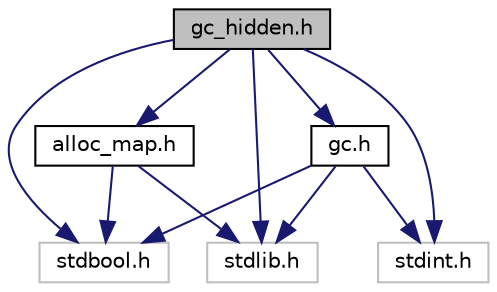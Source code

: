 digraph "gc_hidden.h"
{
  edge [fontname="Helvetica",fontsize="10",labelfontname="Helvetica",labelfontsize="10"];
  node [fontname="Helvetica",fontsize="10",shape=record];
  Node1 [label="gc_hidden.h",height=0.2,width=0.4,color="black", fillcolor="grey75", style="filled", fontcolor="black"];
  Node1 -> Node2 [color="midnightblue",fontsize="10",style="solid"];
  Node2 [label="stdbool.h",height=0.2,width=0.4,color="grey75", fillcolor="white", style="filled"];
  Node1 -> Node3 [color="midnightblue",fontsize="10",style="solid"];
  Node3 [label="stdint.h",height=0.2,width=0.4,color="grey75", fillcolor="white", style="filled"];
  Node1 -> Node4 [color="midnightblue",fontsize="10",style="solid"];
  Node4 [label="stdlib.h",height=0.2,width=0.4,color="grey75", fillcolor="white", style="filled"];
  Node1 -> Node5 [color="midnightblue",fontsize="10",style="solid"];
  Node5 [label="gc.h",height=0.2,width=0.4,color="black", fillcolor="white", style="filled",URL="$gc_8h.html",tooltip="A library for heap allocation with automatic garbage collection. "];
  Node5 -> Node2 [color="midnightblue",fontsize="10",style="solid"];
  Node5 -> Node3 [color="midnightblue",fontsize="10",style="solid"];
  Node5 -> Node4 [color="midnightblue",fontsize="10",style="solid"];
  Node1 -> Node6 [color="midnightblue",fontsize="10",style="solid"];
  Node6 [label="alloc_map.h",height=0.2,width=0.4,color="black", fillcolor="white", style="filled",URL="$alloc__map_8h.html",tooltip="A module for creating and handling the allocation map. Heavily based on bitmap provided by T..."];
  Node6 -> Node2 [color="midnightblue",fontsize="10",style="solid"];
  Node6 -> Node4 [color="midnightblue",fontsize="10",style="solid"];
}
